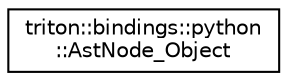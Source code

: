 digraph "Graphical Class Hierarchy"
{
  edge [fontname="Helvetica",fontsize="10",labelfontname="Helvetica",labelfontsize="10"];
  node [fontname="Helvetica",fontsize="10",shape=record];
  rankdir="LR";
  Node0 [label="triton::bindings::python\l::AstNode_Object",height=0.2,width=0.4,color="black", fillcolor="white", style="filled",URL="$structtriton_1_1bindings_1_1python_1_1AstNode__Object.html",tooltip="pyAstNode object. "];
}
